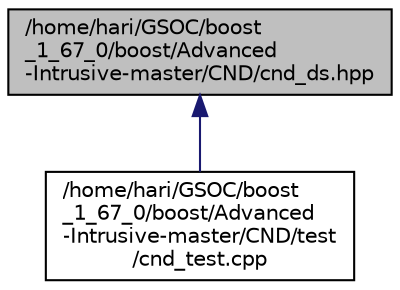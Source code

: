 digraph "/home/hari/GSOC/boost_1_67_0/boost/Advanced-Intrusive-master/CND/cnd_ds.hpp"
{
  edge [fontname="Helvetica",fontsize="10",labelfontname="Helvetica",labelfontsize="10"];
  node [fontname="Helvetica",fontsize="10",shape=record];
  Node1 [label="/home/hari/GSOC/boost\l_1_67_0/boost/Advanced\l-Intrusive-master/CND/cnd_ds.hpp",height=0.2,width=0.4,color="black", fillcolor="grey75", style="filled", fontcolor="black"];
  Node1 -> Node2 [dir="back",color="midnightblue",fontsize="10",style="solid",fontname="Helvetica"];
  Node2 [label="/home/hari/GSOC/boost\l_1_67_0/boost/Advanced\l-Intrusive-master/CND/test\l/cnd_test.cpp",height=0.2,width=0.4,color="black", fillcolor="white", style="filled",URL="$cnd__test_8cpp.html"];
}
